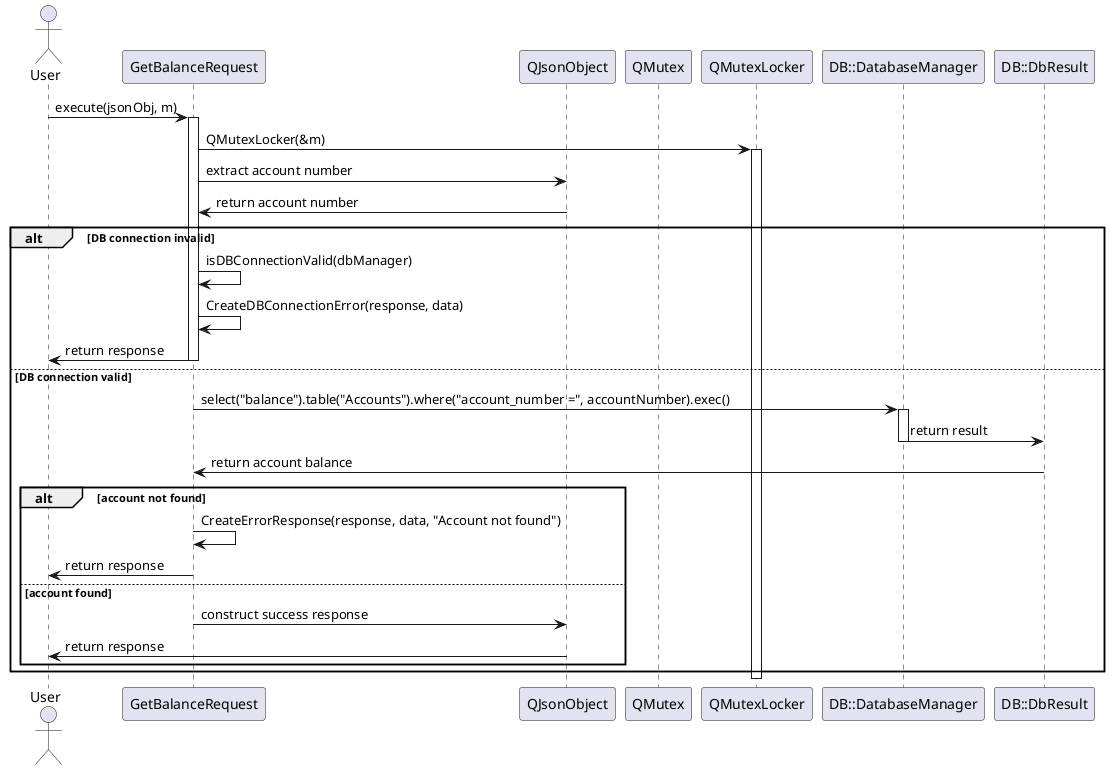@startuml
actor User
participant "GetBalanceRequest" as GBRequest
participant "QJsonObject" as JsonObj
participant "QMutex" as Mutex
participant "QMutexLocker" as Locker
participant "DB::DatabaseManager" as DB
participant "DB::DbResult" as Result

User -> GBRequest: execute(jsonObj, m)
activate GBRequest
GBRequest -> Locker: QMutexLocker(&m)
activate Locker
GBRequest -> JsonObj: extract account number
JsonObj -> GBRequest: return account number

alt DB connection invalid
    GBRequest -> GBRequest: isDBConnectionValid(dbManager)
    GBRequest -> GBRequest: CreateDBConnectionError(response, data)
    GBRequest -> User: return response
    deactivate GBRequest
else DB connection valid
    GBRequest -> DB: select("balance").table("Accounts").where("account_number =", accountNumber).exec()
    activate DB
    DB -> Result: return result
    deactivate DB
    Result -> GBRequest: return account balance

    alt account not found
        GBRequest -> GBRequest: CreateErrorResponse(response, data, "Account not found")
        GBRequest -> User: return response
        deactivate GBRequest
    else account found
        GBRequest -> JsonObj: construct success response
        JsonObj -> User: return response
    end
end
deactivate Locker
@enduml
